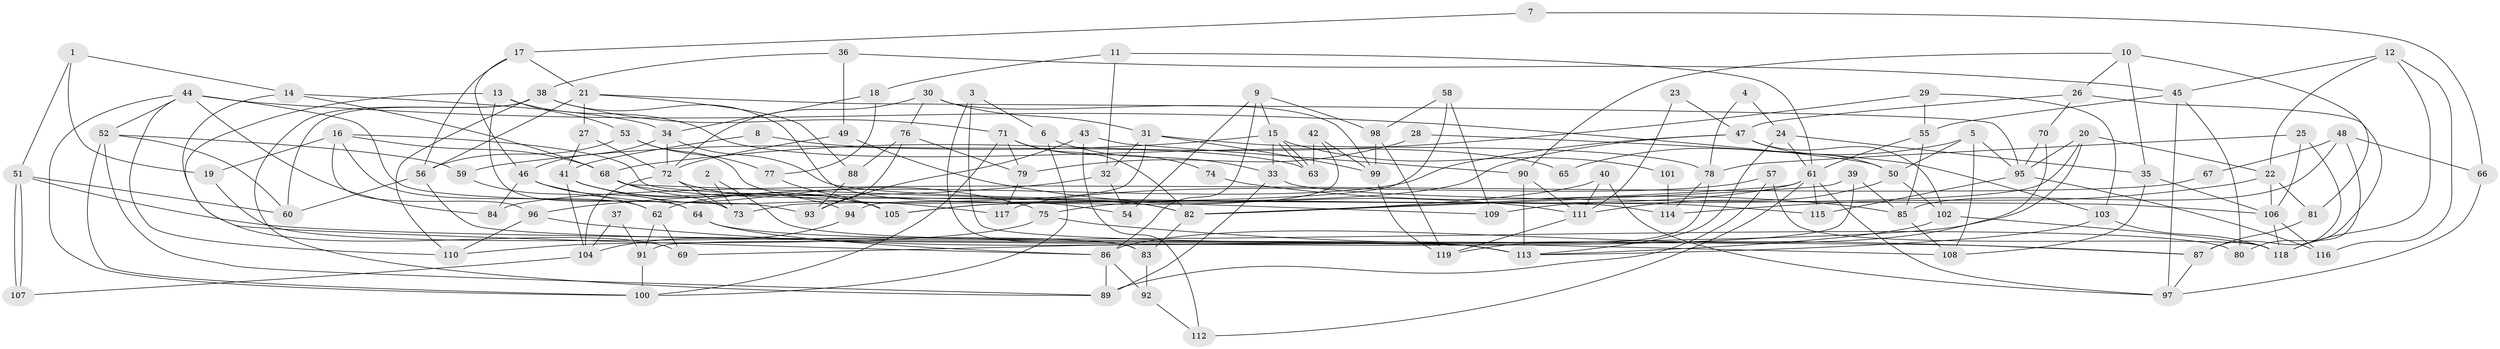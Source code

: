 // coarse degree distribution, {7: 0.13513513513513514, 5: 0.1891891891891892, 6: 0.13513513513513514, 8: 0.10810810810810811, 3: 0.05405405405405406, 9: 0.13513513513513514, 18: 0.02702702702702703, 2: 0.02702702702702703, 4: 0.10810810810810811, 12: 0.02702702702702703, 10: 0.02702702702702703, 13: 0.02702702702702703}
// Generated by graph-tools (version 1.1) at 2025/51/03/04/25 22:51:07]
// undirected, 119 vertices, 238 edges
graph export_dot {
  node [color=gray90,style=filled];
  1;
  2;
  3;
  4;
  5;
  6;
  7;
  8;
  9;
  10;
  11;
  12;
  13;
  14;
  15;
  16;
  17;
  18;
  19;
  20;
  21;
  22;
  23;
  24;
  25;
  26;
  27;
  28;
  29;
  30;
  31;
  32;
  33;
  34;
  35;
  36;
  37;
  38;
  39;
  40;
  41;
  42;
  43;
  44;
  45;
  46;
  47;
  48;
  49;
  50;
  51;
  52;
  53;
  54;
  55;
  56;
  57;
  58;
  59;
  60;
  61;
  62;
  63;
  64;
  65;
  66;
  67;
  68;
  69;
  70;
  71;
  72;
  73;
  74;
  75;
  76;
  77;
  78;
  79;
  80;
  81;
  82;
  83;
  84;
  85;
  86;
  87;
  88;
  89;
  90;
  91;
  92;
  93;
  94;
  95;
  96;
  97;
  98;
  99;
  100;
  101;
  102;
  103;
  104;
  105;
  106;
  107;
  108;
  109;
  110;
  111;
  112;
  113;
  114;
  115;
  116;
  117;
  118;
  119;
  1 -- 51;
  1 -- 14;
  1 -- 19;
  2 -- 73;
  2 -- 113;
  3 -- 83;
  3 -- 6;
  3 -- 113;
  4 -- 24;
  4 -- 78;
  5 -- 95;
  5 -- 50;
  5 -- 65;
  5 -- 108;
  6 -- 33;
  6 -- 100;
  7 -- 17;
  7 -- 66;
  8 -- 63;
  8 -- 41;
  9 -- 15;
  9 -- 86;
  9 -- 54;
  9 -- 98;
  10 -- 81;
  10 -- 90;
  10 -- 26;
  10 -- 35;
  11 -- 18;
  11 -- 61;
  11 -- 32;
  12 -- 22;
  12 -- 118;
  12 -- 45;
  12 -- 116;
  13 -- 53;
  13 -- 64;
  13 -- 65;
  13 -- 69;
  14 -- 68;
  14 -- 34;
  14 -- 86;
  15 -- 63;
  15 -- 63;
  15 -- 33;
  15 -- 59;
  15 -- 101;
  16 -- 68;
  16 -- 96;
  16 -- 19;
  16 -- 62;
  16 -- 114;
  17 -- 21;
  17 -- 46;
  17 -- 56;
  18 -- 77;
  18 -- 34;
  19 -- 83;
  20 -- 69;
  20 -- 22;
  20 -- 95;
  20 -- 109;
  21 -- 56;
  21 -- 95;
  21 -- 27;
  21 -- 88;
  22 -- 114;
  22 -- 106;
  22 -- 81;
  23 -- 47;
  23 -- 111;
  24 -- 35;
  24 -- 113;
  24 -- 61;
  25 -- 106;
  25 -- 87;
  25 -- 78;
  26 -- 47;
  26 -- 70;
  26 -- 80;
  27 -- 72;
  27 -- 41;
  28 -- 79;
  28 -- 103;
  29 -- 55;
  29 -- 68;
  29 -- 103;
  30 -- 31;
  30 -- 72;
  30 -- 76;
  30 -- 99;
  31 -- 32;
  31 -- 99;
  31 -- 73;
  31 -- 78;
  32 -- 96;
  32 -- 54;
  33 -- 106;
  33 -- 89;
  34 -- 46;
  34 -- 115;
  34 -- 72;
  35 -- 106;
  35 -- 108;
  36 -- 38;
  36 -- 45;
  36 -- 49;
  37 -- 104;
  37 -- 91;
  38 -- 60;
  38 -- 54;
  38 -- 71;
  38 -- 89;
  38 -- 110;
  39 -- 85;
  39 -- 91;
  39 -- 82;
  40 -- 97;
  40 -- 82;
  40 -- 111;
  41 -- 105;
  41 -- 94;
  41 -- 104;
  41 -- 117;
  42 -- 99;
  42 -- 94;
  42 -- 63;
  43 -- 93;
  43 -- 112;
  43 -- 90;
  44 -- 93;
  44 -- 52;
  44 -- 50;
  44 -- 84;
  44 -- 100;
  44 -- 110;
  45 -- 97;
  45 -- 55;
  45 -- 80;
  46 -- 64;
  46 -- 75;
  46 -- 84;
  47 -- 50;
  47 -- 102;
  47 -- 62;
  47 -- 105;
  48 -- 118;
  48 -- 85;
  48 -- 66;
  48 -- 67;
  49 -- 111;
  49 -- 72;
  50 -- 111;
  50 -- 102;
  51 -- 107;
  51 -- 107;
  51 -- 60;
  51 -- 87;
  52 -- 59;
  52 -- 100;
  52 -- 60;
  52 -- 89;
  53 -- 56;
  53 -- 82;
  53 -- 77;
  55 -- 61;
  55 -- 85;
  56 -- 113;
  56 -- 60;
  57 -- 118;
  57 -- 89;
  57 -- 117;
  58 -- 105;
  58 -- 98;
  58 -- 109;
  59 -- 62;
  61 -- 82;
  61 -- 75;
  61 -- 97;
  61 -- 112;
  61 -- 115;
  62 -- 69;
  62 -- 91;
  64 -- 86;
  64 -- 80;
  66 -- 97;
  67 -- 84;
  68 -- 73;
  68 -- 109;
  68 -- 82;
  70 -- 86;
  70 -- 95;
  71 -- 82;
  71 -- 74;
  71 -- 79;
  71 -- 100;
  72 -- 73;
  72 -- 104;
  72 -- 105;
  74 -- 85;
  75 -- 110;
  75 -- 87;
  76 -- 79;
  76 -- 88;
  76 -- 93;
  77 -- 105;
  78 -- 114;
  78 -- 119;
  79 -- 117;
  81 -- 87;
  82 -- 83;
  83 -- 92;
  85 -- 108;
  86 -- 89;
  86 -- 92;
  87 -- 97;
  88 -- 93;
  90 -- 111;
  90 -- 113;
  91 -- 100;
  92 -- 112;
  94 -- 104;
  95 -- 115;
  95 -- 116;
  96 -- 108;
  96 -- 110;
  98 -- 99;
  98 -- 119;
  99 -- 119;
  101 -- 114;
  102 -- 113;
  102 -- 118;
  103 -- 113;
  103 -- 118;
  104 -- 107;
  106 -- 116;
  106 -- 118;
  111 -- 119;
}
